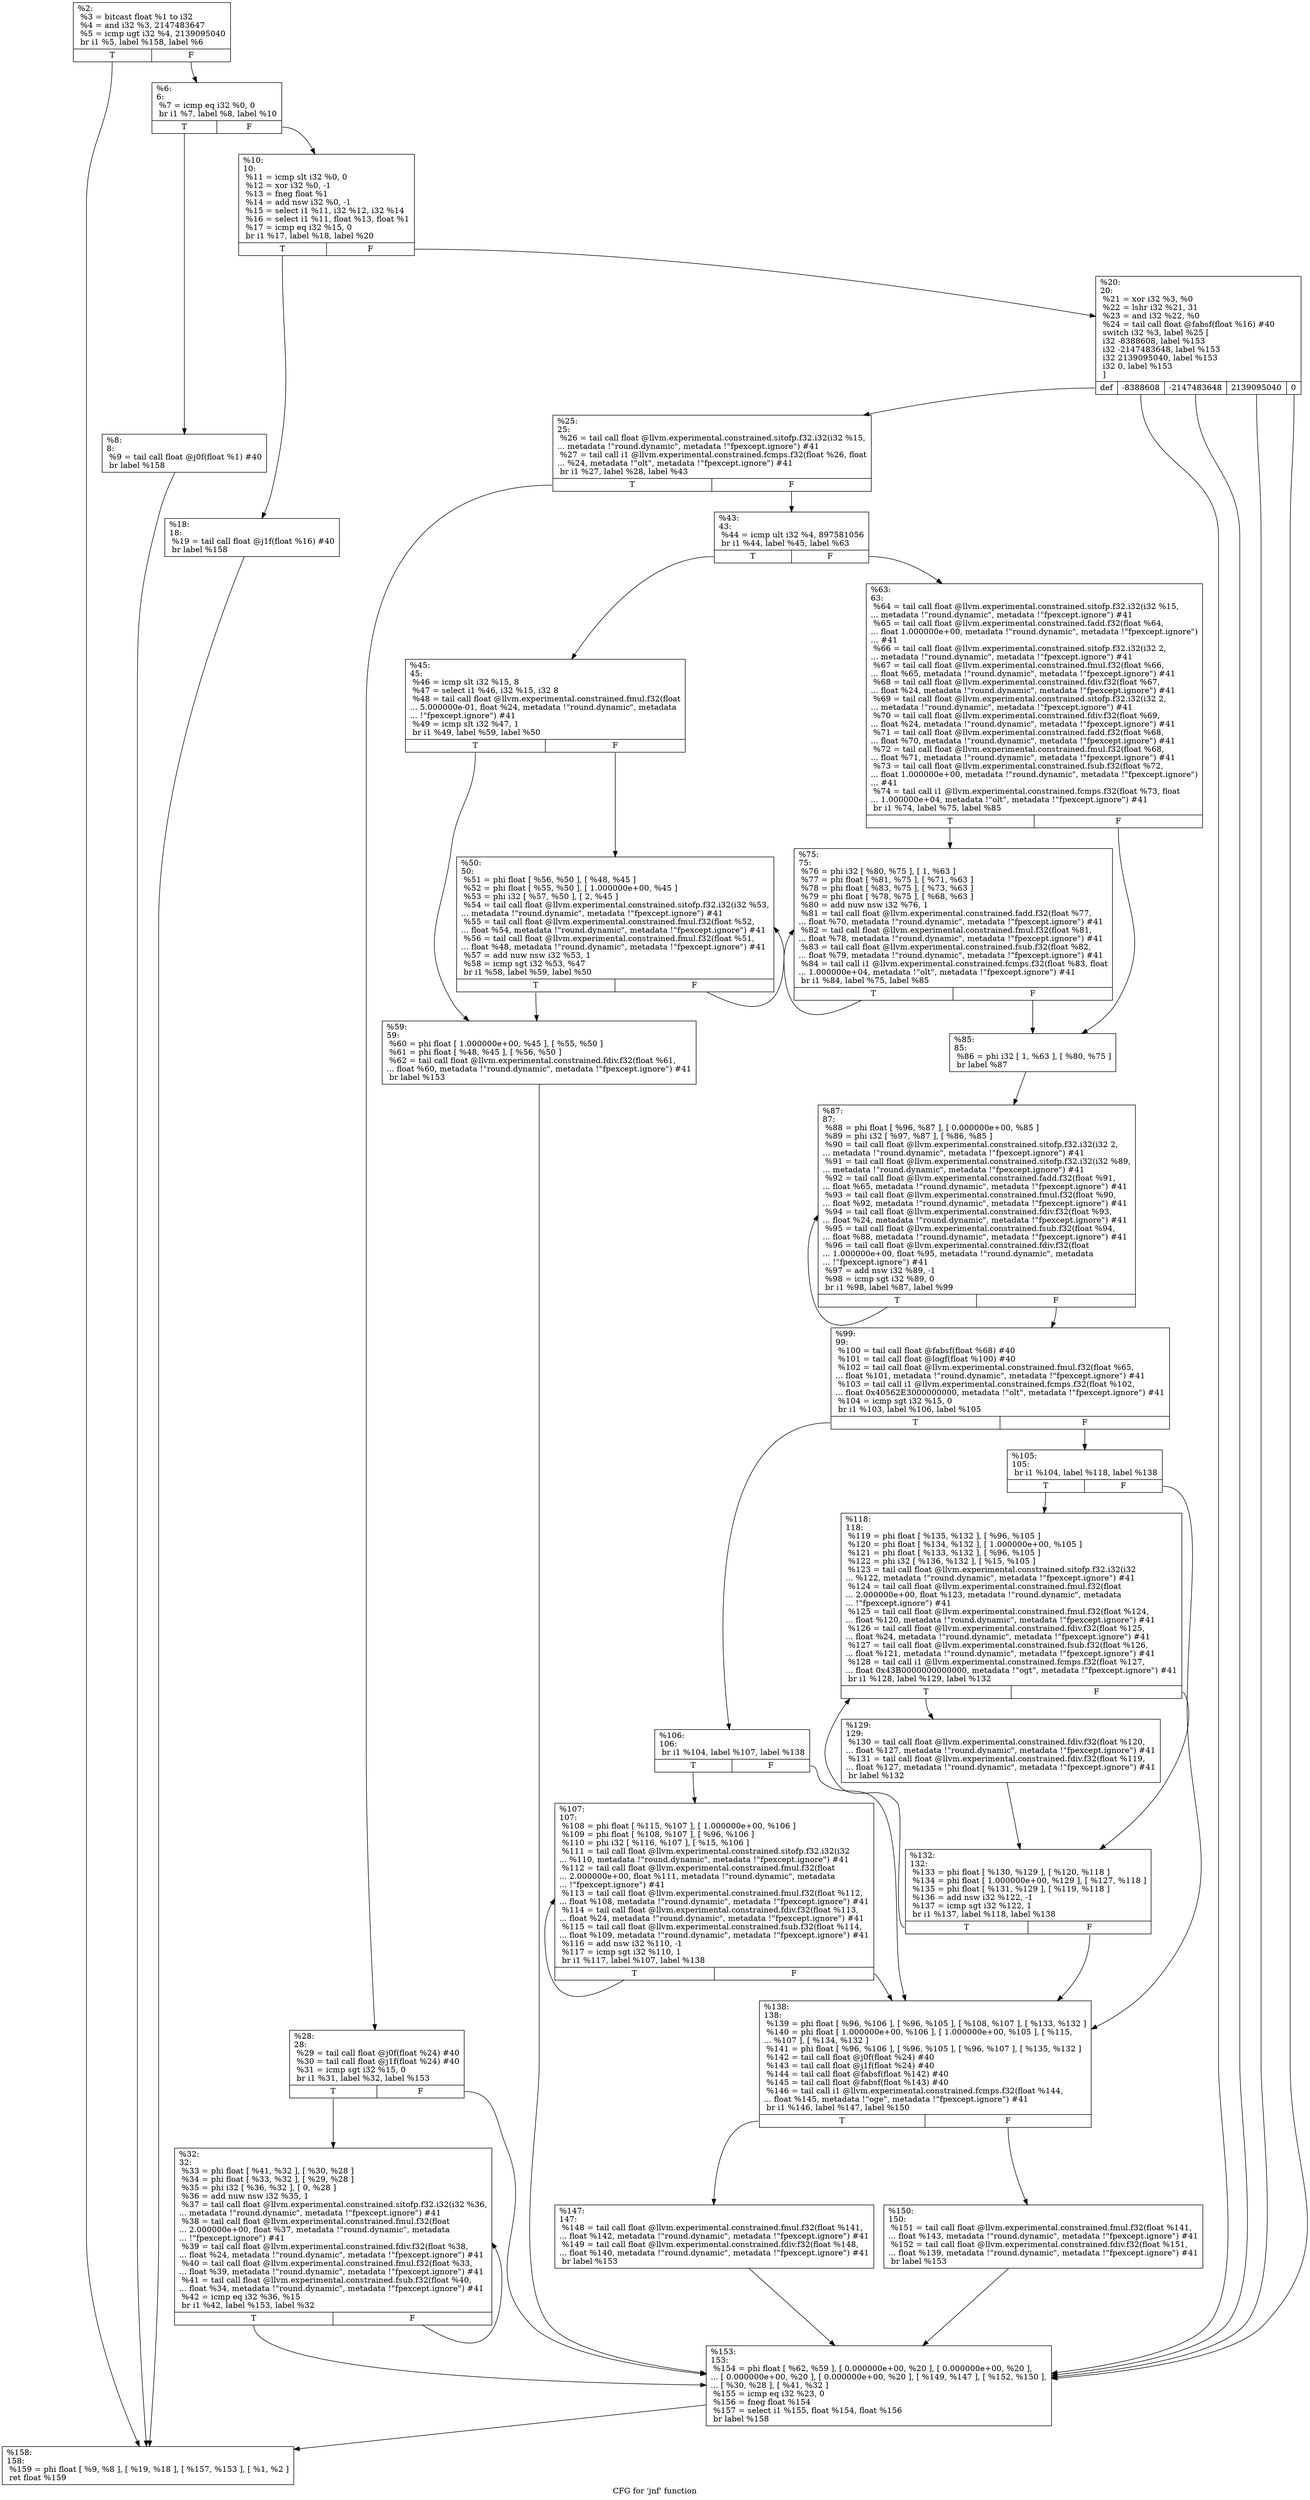 digraph "CFG for 'jnf' function" {
	label="CFG for 'jnf' function";

	Node0x1c89130 [shape=record,label="{%2:\l  %3 = bitcast float %1 to i32\l  %4 = and i32 %3, 2147483647\l  %5 = icmp ugt i32 %4, 2139095040\l  br i1 %5, label %158, label %6\l|{<s0>T|<s1>F}}"];
	Node0x1c89130:s0 -> Node0x1c89b40;
	Node0x1c89130:s1 -> Node0x1c892d0;
	Node0x1c892d0 [shape=record,label="{%6:\l6:                                                \l  %7 = icmp eq i32 %0, 0\l  br i1 %7, label %8, label %10\l|{<s0>T|<s1>F}}"];
	Node0x1c892d0:s0 -> Node0x1c89320;
	Node0x1c892d0:s1 -> Node0x1c89370;
	Node0x1c89320 [shape=record,label="{%8:\l8:                                                \l  %9 = tail call float @j0f(float %1) #40\l  br label %158\l}"];
	Node0x1c89320 -> Node0x1c89b40;
	Node0x1c89370 [shape=record,label="{%10:\l10:                                               \l  %11 = icmp slt i32 %0, 0\l  %12 = xor i32 %0, -1\l  %13 = fneg float %1\l  %14 = add nsw i32 %0, -1\l  %15 = select i1 %11, i32 %12, i32 %14\l  %16 = select i1 %11, float %13, float %1\l  %17 = icmp eq i32 %15, 0\l  br i1 %17, label %18, label %20\l|{<s0>T|<s1>F}}"];
	Node0x1c89370:s0 -> Node0x1c893c0;
	Node0x1c89370:s1 -> Node0x1c89410;
	Node0x1c893c0 [shape=record,label="{%18:\l18:                                               \l  %19 = tail call float @j1f(float %16) #40\l  br label %158\l}"];
	Node0x1c893c0 -> Node0x1c89b40;
	Node0x1c89410 [shape=record,label="{%20:\l20:                                               \l  %21 = xor i32 %3, %0\l  %22 = lshr i32 %21, 31\l  %23 = and i32 %22, %0\l  %24 = tail call float @fabsf(float %16) #40\l  switch i32 %3, label %25 [\l    i32 -8388608, label %153\l    i32 -2147483648, label %153\l    i32 2139095040, label %153\l    i32 0, label %153\l  ]\l|{<s0>def|<s1>-8388608|<s2>-2147483648|<s3>2139095040|<s4>0}}"];
	Node0x1c89410:s0 -> Node0x1c89460;
	Node0x1c89410:s1 -> Node0x1c89af0;
	Node0x1c89410:s2 -> Node0x1c89af0;
	Node0x1c89410:s3 -> Node0x1c89af0;
	Node0x1c89410:s4 -> Node0x1c89af0;
	Node0x1c89460 [shape=record,label="{%25:\l25:                                               \l  %26 = tail call float @llvm.experimental.constrained.sitofp.f32.i32(i32 %15,\l... metadata !\"round.dynamic\", metadata !\"fpexcept.ignore\") #41\l  %27 = tail call i1 @llvm.experimental.constrained.fcmps.f32(float %26, float\l... %24, metadata !\"olt\", metadata !\"fpexcept.ignore\") #41\l  br i1 %27, label %28, label %43\l|{<s0>T|<s1>F}}"];
	Node0x1c89460:s0 -> Node0x1c894b0;
	Node0x1c89460:s1 -> Node0x1c89550;
	Node0x1c894b0 [shape=record,label="{%28:\l28:                                               \l  %29 = tail call float @j0f(float %24) #40\l  %30 = tail call float @j1f(float %24) #40\l  %31 = icmp sgt i32 %15, 0\l  br i1 %31, label %32, label %153\l|{<s0>T|<s1>F}}"];
	Node0x1c894b0:s0 -> Node0x1c89500;
	Node0x1c894b0:s1 -> Node0x1c89af0;
	Node0x1c89500 [shape=record,label="{%32:\l32:                                               \l  %33 = phi float [ %41, %32 ], [ %30, %28 ]\l  %34 = phi float [ %33, %32 ], [ %29, %28 ]\l  %35 = phi i32 [ %36, %32 ], [ 0, %28 ]\l  %36 = add nuw nsw i32 %35, 1\l  %37 = tail call float @llvm.experimental.constrained.sitofp.f32.i32(i32 %36,\l... metadata !\"round.dynamic\", metadata !\"fpexcept.ignore\") #41\l  %38 = tail call float @llvm.experimental.constrained.fmul.f32(float\l... 2.000000e+00, float %37, metadata !\"round.dynamic\", metadata\l... !\"fpexcept.ignore\") #41\l  %39 = tail call float @llvm.experimental.constrained.fdiv.f32(float %38,\l... float %24, metadata !\"round.dynamic\", metadata !\"fpexcept.ignore\") #41\l  %40 = tail call float @llvm.experimental.constrained.fmul.f32(float %33,\l... float %39, metadata !\"round.dynamic\", metadata !\"fpexcept.ignore\") #41\l  %41 = tail call float @llvm.experimental.constrained.fsub.f32(float %40,\l... float %34, metadata !\"round.dynamic\", metadata !\"fpexcept.ignore\") #41\l  %42 = icmp eq i32 %36, %15\l  br i1 %42, label %153, label %32\l|{<s0>T|<s1>F}}"];
	Node0x1c89500:s0 -> Node0x1c89af0;
	Node0x1c89500:s1 -> Node0x1c89500;
	Node0x1c89550 [shape=record,label="{%43:\l43:                                               \l  %44 = icmp ult i32 %4, 897581056\l  br i1 %44, label %45, label %63\l|{<s0>T|<s1>F}}"];
	Node0x1c89550:s0 -> Node0x1c895a0;
	Node0x1c89550:s1 -> Node0x1c89690;
	Node0x1c895a0 [shape=record,label="{%45:\l45:                                               \l  %46 = icmp slt i32 %15, 8\l  %47 = select i1 %46, i32 %15, i32 8\l  %48 = tail call float @llvm.experimental.constrained.fmul.f32(float\l... 5.000000e-01, float %24, metadata !\"round.dynamic\", metadata\l... !\"fpexcept.ignore\") #41\l  %49 = icmp slt i32 %47, 1\l  br i1 %49, label %59, label %50\l|{<s0>T|<s1>F}}"];
	Node0x1c895a0:s0 -> Node0x1c89640;
	Node0x1c895a0:s1 -> Node0x1c895f0;
	Node0x1c895f0 [shape=record,label="{%50:\l50:                                               \l  %51 = phi float [ %56, %50 ], [ %48, %45 ]\l  %52 = phi float [ %55, %50 ], [ 1.000000e+00, %45 ]\l  %53 = phi i32 [ %57, %50 ], [ 2, %45 ]\l  %54 = tail call float @llvm.experimental.constrained.sitofp.f32.i32(i32 %53,\l... metadata !\"round.dynamic\", metadata !\"fpexcept.ignore\") #41\l  %55 = tail call float @llvm.experimental.constrained.fmul.f32(float %52,\l... float %54, metadata !\"round.dynamic\", metadata !\"fpexcept.ignore\") #41\l  %56 = tail call float @llvm.experimental.constrained.fmul.f32(float %51,\l... float %48, metadata !\"round.dynamic\", metadata !\"fpexcept.ignore\") #41\l  %57 = add nuw nsw i32 %53, 1\l  %58 = icmp sgt i32 %53, %47\l  br i1 %58, label %59, label %50\l|{<s0>T|<s1>F}}"];
	Node0x1c895f0:s0 -> Node0x1c89640;
	Node0x1c895f0:s1 -> Node0x1c895f0;
	Node0x1c89640 [shape=record,label="{%59:\l59:                                               \l  %60 = phi float [ 1.000000e+00, %45 ], [ %55, %50 ]\l  %61 = phi float [ %48, %45 ], [ %56, %50 ]\l  %62 = tail call float @llvm.experimental.constrained.fdiv.f32(float %61,\l... float %60, metadata !\"round.dynamic\", metadata !\"fpexcept.ignore\") #41\l  br label %153\l}"];
	Node0x1c89640 -> Node0x1c89af0;
	Node0x1c89690 [shape=record,label="{%63:\l63:                                               \l  %64 = tail call float @llvm.experimental.constrained.sitofp.f32.i32(i32 %15,\l... metadata !\"round.dynamic\", metadata !\"fpexcept.ignore\") #41\l  %65 = tail call float @llvm.experimental.constrained.fadd.f32(float %64,\l... float 1.000000e+00, metadata !\"round.dynamic\", metadata !\"fpexcept.ignore\")\l... #41\l  %66 = tail call float @llvm.experimental.constrained.sitofp.f32.i32(i32 2,\l... metadata !\"round.dynamic\", metadata !\"fpexcept.ignore\") #41\l  %67 = tail call float @llvm.experimental.constrained.fmul.f32(float %66,\l... float %65, metadata !\"round.dynamic\", metadata !\"fpexcept.ignore\") #41\l  %68 = tail call float @llvm.experimental.constrained.fdiv.f32(float %67,\l... float %24, metadata !\"round.dynamic\", metadata !\"fpexcept.ignore\") #41\l  %69 = tail call float @llvm.experimental.constrained.sitofp.f32.i32(i32 2,\l... metadata !\"round.dynamic\", metadata !\"fpexcept.ignore\") #41\l  %70 = tail call float @llvm.experimental.constrained.fdiv.f32(float %69,\l... float %24, metadata !\"round.dynamic\", metadata !\"fpexcept.ignore\") #41\l  %71 = tail call float @llvm.experimental.constrained.fadd.f32(float %68,\l... float %70, metadata !\"round.dynamic\", metadata !\"fpexcept.ignore\") #41\l  %72 = tail call float @llvm.experimental.constrained.fmul.f32(float %68,\l... float %71, metadata !\"round.dynamic\", metadata !\"fpexcept.ignore\") #41\l  %73 = tail call float @llvm.experimental.constrained.fsub.f32(float %72,\l... float 1.000000e+00, metadata !\"round.dynamic\", metadata !\"fpexcept.ignore\")\l... #41\l  %74 = tail call i1 @llvm.experimental.constrained.fcmps.f32(float %73, float\l... 1.000000e+04, metadata !\"olt\", metadata !\"fpexcept.ignore\") #41\l  br i1 %74, label %75, label %85\l|{<s0>T|<s1>F}}"];
	Node0x1c89690:s0 -> Node0x1c896e0;
	Node0x1c89690:s1 -> Node0x1c89730;
	Node0x1c896e0 [shape=record,label="{%75:\l75:                                               \l  %76 = phi i32 [ %80, %75 ], [ 1, %63 ]\l  %77 = phi float [ %81, %75 ], [ %71, %63 ]\l  %78 = phi float [ %83, %75 ], [ %73, %63 ]\l  %79 = phi float [ %78, %75 ], [ %68, %63 ]\l  %80 = add nuw nsw i32 %76, 1\l  %81 = tail call float @llvm.experimental.constrained.fadd.f32(float %77,\l... float %70, metadata !\"round.dynamic\", metadata !\"fpexcept.ignore\") #41\l  %82 = tail call float @llvm.experimental.constrained.fmul.f32(float %81,\l... float %78, metadata !\"round.dynamic\", metadata !\"fpexcept.ignore\") #41\l  %83 = tail call float @llvm.experimental.constrained.fsub.f32(float %82,\l... float %79, metadata !\"round.dynamic\", metadata !\"fpexcept.ignore\") #41\l  %84 = tail call i1 @llvm.experimental.constrained.fcmps.f32(float %83, float\l... 1.000000e+04, metadata !\"olt\", metadata !\"fpexcept.ignore\") #41\l  br i1 %84, label %75, label %85\l|{<s0>T|<s1>F}}"];
	Node0x1c896e0:s0 -> Node0x1c896e0;
	Node0x1c896e0:s1 -> Node0x1c89730;
	Node0x1c89730 [shape=record,label="{%85:\l85:                                               \l  %86 = phi i32 [ 1, %63 ], [ %80, %75 ]\l  br label %87\l}"];
	Node0x1c89730 -> Node0x1c89780;
	Node0x1c89780 [shape=record,label="{%87:\l87:                                               \l  %88 = phi float [ %96, %87 ], [ 0.000000e+00, %85 ]\l  %89 = phi i32 [ %97, %87 ], [ %86, %85 ]\l  %90 = tail call float @llvm.experimental.constrained.sitofp.f32.i32(i32 2,\l... metadata !\"round.dynamic\", metadata !\"fpexcept.ignore\") #41\l  %91 = tail call float @llvm.experimental.constrained.sitofp.f32.i32(i32 %89,\l... metadata !\"round.dynamic\", metadata !\"fpexcept.ignore\") #41\l  %92 = tail call float @llvm.experimental.constrained.fadd.f32(float %91,\l... float %65, metadata !\"round.dynamic\", metadata !\"fpexcept.ignore\") #41\l  %93 = tail call float @llvm.experimental.constrained.fmul.f32(float %90,\l... float %92, metadata !\"round.dynamic\", metadata !\"fpexcept.ignore\") #41\l  %94 = tail call float @llvm.experimental.constrained.fdiv.f32(float %93,\l... float %24, metadata !\"round.dynamic\", metadata !\"fpexcept.ignore\") #41\l  %95 = tail call float @llvm.experimental.constrained.fsub.f32(float %94,\l... float %88, metadata !\"round.dynamic\", metadata !\"fpexcept.ignore\") #41\l  %96 = tail call float @llvm.experimental.constrained.fdiv.f32(float\l... 1.000000e+00, float %95, metadata !\"round.dynamic\", metadata\l... !\"fpexcept.ignore\") #41\l  %97 = add nsw i32 %89, -1\l  %98 = icmp sgt i32 %89, 0\l  br i1 %98, label %87, label %99\l|{<s0>T|<s1>F}}"];
	Node0x1c89780:s0 -> Node0x1c89780;
	Node0x1c89780:s1 -> Node0x1c897d0;
	Node0x1c897d0 [shape=record,label="{%99:\l99:                                               \l  %100 = tail call float @fabsf(float %68) #40\l  %101 = tail call float @logf(float %100) #40\l  %102 = tail call float @llvm.experimental.constrained.fmul.f32(float %65,\l... float %101, metadata !\"round.dynamic\", metadata !\"fpexcept.ignore\") #41\l  %103 = tail call i1 @llvm.experimental.constrained.fcmps.f32(float %102,\l... float 0x40562E3000000000, metadata !\"olt\", metadata !\"fpexcept.ignore\") #41\l  %104 = icmp sgt i32 %15, 0\l  br i1 %103, label %106, label %105\l|{<s0>T|<s1>F}}"];
	Node0x1c897d0:s0 -> Node0x1c89870;
	Node0x1c897d0:s1 -> Node0x1c89820;
	Node0x1c89820 [shape=record,label="{%105:\l105:                                              \l  br i1 %104, label %118, label %138\l|{<s0>T|<s1>F}}"];
	Node0x1c89820:s0 -> Node0x1c89910;
	Node0x1c89820:s1 -> Node0x1c89a00;
	Node0x1c89870 [shape=record,label="{%106:\l106:                                              \l  br i1 %104, label %107, label %138\l|{<s0>T|<s1>F}}"];
	Node0x1c89870:s0 -> Node0x1c898c0;
	Node0x1c89870:s1 -> Node0x1c89a00;
	Node0x1c898c0 [shape=record,label="{%107:\l107:                                              \l  %108 = phi float [ %115, %107 ], [ 1.000000e+00, %106 ]\l  %109 = phi float [ %108, %107 ], [ %96, %106 ]\l  %110 = phi i32 [ %116, %107 ], [ %15, %106 ]\l  %111 = tail call float @llvm.experimental.constrained.sitofp.f32.i32(i32\l... %110, metadata !\"round.dynamic\", metadata !\"fpexcept.ignore\") #41\l  %112 = tail call float @llvm.experimental.constrained.fmul.f32(float\l... 2.000000e+00, float %111, metadata !\"round.dynamic\", metadata\l... !\"fpexcept.ignore\") #41\l  %113 = tail call float @llvm.experimental.constrained.fmul.f32(float %112,\l... float %108, metadata !\"round.dynamic\", metadata !\"fpexcept.ignore\") #41\l  %114 = tail call float @llvm.experimental.constrained.fdiv.f32(float %113,\l... float %24, metadata !\"round.dynamic\", metadata !\"fpexcept.ignore\") #41\l  %115 = tail call float @llvm.experimental.constrained.fsub.f32(float %114,\l... float %109, metadata !\"round.dynamic\", metadata !\"fpexcept.ignore\") #41\l  %116 = add nsw i32 %110, -1\l  %117 = icmp sgt i32 %110, 1\l  br i1 %117, label %107, label %138\l|{<s0>T|<s1>F}}"];
	Node0x1c898c0:s0 -> Node0x1c898c0;
	Node0x1c898c0:s1 -> Node0x1c89a00;
	Node0x1c89910 [shape=record,label="{%118:\l118:                                              \l  %119 = phi float [ %135, %132 ], [ %96, %105 ]\l  %120 = phi float [ %134, %132 ], [ 1.000000e+00, %105 ]\l  %121 = phi float [ %133, %132 ], [ %96, %105 ]\l  %122 = phi i32 [ %136, %132 ], [ %15, %105 ]\l  %123 = tail call float @llvm.experimental.constrained.sitofp.f32.i32(i32\l... %122, metadata !\"round.dynamic\", metadata !\"fpexcept.ignore\") #41\l  %124 = tail call float @llvm.experimental.constrained.fmul.f32(float\l... 2.000000e+00, float %123, metadata !\"round.dynamic\", metadata\l... !\"fpexcept.ignore\") #41\l  %125 = tail call float @llvm.experimental.constrained.fmul.f32(float %124,\l... float %120, metadata !\"round.dynamic\", metadata !\"fpexcept.ignore\") #41\l  %126 = tail call float @llvm.experimental.constrained.fdiv.f32(float %125,\l... float %24, metadata !\"round.dynamic\", metadata !\"fpexcept.ignore\") #41\l  %127 = tail call float @llvm.experimental.constrained.fsub.f32(float %126,\l... float %121, metadata !\"round.dynamic\", metadata !\"fpexcept.ignore\") #41\l  %128 = tail call i1 @llvm.experimental.constrained.fcmps.f32(float %127,\l... float 0x43B0000000000000, metadata !\"ogt\", metadata !\"fpexcept.ignore\") #41\l  br i1 %128, label %129, label %132\l|{<s0>T|<s1>F}}"];
	Node0x1c89910:s0 -> Node0x1c89960;
	Node0x1c89910:s1 -> Node0x1c899b0;
	Node0x1c89960 [shape=record,label="{%129:\l129:                                              \l  %130 = tail call float @llvm.experimental.constrained.fdiv.f32(float %120,\l... float %127, metadata !\"round.dynamic\", metadata !\"fpexcept.ignore\") #41\l  %131 = tail call float @llvm.experimental.constrained.fdiv.f32(float %119,\l... float %127, metadata !\"round.dynamic\", metadata !\"fpexcept.ignore\") #41\l  br label %132\l}"];
	Node0x1c89960 -> Node0x1c899b0;
	Node0x1c899b0 [shape=record,label="{%132:\l132:                                              \l  %133 = phi float [ %130, %129 ], [ %120, %118 ]\l  %134 = phi float [ 1.000000e+00, %129 ], [ %127, %118 ]\l  %135 = phi float [ %131, %129 ], [ %119, %118 ]\l  %136 = add nsw i32 %122, -1\l  %137 = icmp sgt i32 %122, 1\l  br i1 %137, label %118, label %138\l|{<s0>T|<s1>F}}"];
	Node0x1c899b0:s0 -> Node0x1c89910;
	Node0x1c899b0:s1 -> Node0x1c89a00;
	Node0x1c89a00 [shape=record,label="{%138:\l138:                                              \l  %139 = phi float [ %96, %106 ], [ %96, %105 ], [ %108, %107 ], [ %133, %132 ]\l  %140 = phi float [ 1.000000e+00, %106 ], [ 1.000000e+00, %105 ], [ %115,\l... %107 ], [ %134, %132 ]\l  %141 = phi float [ %96, %106 ], [ %96, %105 ], [ %96, %107 ], [ %135, %132 ]\l  %142 = tail call float @j0f(float %24) #40\l  %143 = tail call float @j1f(float %24) #40\l  %144 = tail call float @fabsf(float %142) #40\l  %145 = tail call float @fabsf(float %143) #40\l  %146 = tail call i1 @llvm.experimental.constrained.fcmps.f32(float %144,\l... float %145, metadata !\"oge\", metadata !\"fpexcept.ignore\") #41\l  br i1 %146, label %147, label %150\l|{<s0>T|<s1>F}}"];
	Node0x1c89a00:s0 -> Node0x1c89a50;
	Node0x1c89a00:s1 -> Node0x1c89aa0;
	Node0x1c89a50 [shape=record,label="{%147:\l147:                                              \l  %148 = tail call float @llvm.experimental.constrained.fmul.f32(float %141,\l... float %142, metadata !\"round.dynamic\", metadata !\"fpexcept.ignore\") #41\l  %149 = tail call float @llvm.experimental.constrained.fdiv.f32(float %148,\l... float %140, metadata !\"round.dynamic\", metadata !\"fpexcept.ignore\") #41\l  br label %153\l}"];
	Node0x1c89a50 -> Node0x1c89af0;
	Node0x1c89aa0 [shape=record,label="{%150:\l150:                                              \l  %151 = tail call float @llvm.experimental.constrained.fmul.f32(float %141,\l... float %143, metadata !\"round.dynamic\", metadata !\"fpexcept.ignore\") #41\l  %152 = tail call float @llvm.experimental.constrained.fdiv.f32(float %151,\l... float %139, metadata !\"round.dynamic\", metadata !\"fpexcept.ignore\") #41\l  br label %153\l}"];
	Node0x1c89aa0 -> Node0x1c89af0;
	Node0x1c89af0 [shape=record,label="{%153:\l153:                                              \l  %154 = phi float [ %62, %59 ], [ 0.000000e+00, %20 ], [ 0.000000e+00, %20 ],\l... [ 0.000000e+00, %20 ], [ 0.000000e+00, %20 ], [ %149, %147 ], [ %152, %150 ],\l... [ %30, %28 ], [ %41, %32 ]\l  %155 = icmp eq i32 %23, 0\l  %156 = fneg float %154\l  %157 = select i1 %155, float %154, float %156\l  br label %158\l}"];
	Node0x1c89af0 -> Node0x1c89b40;
	Node0x1c89b40 [shape=record,label="{%158:\l158:                                              \l  %159 = phi float [ %9, %8 ], [ %19, %18 ], [ %157, %153 ], [ %1, %2 ]\l  ret float %159\l}"];
}
